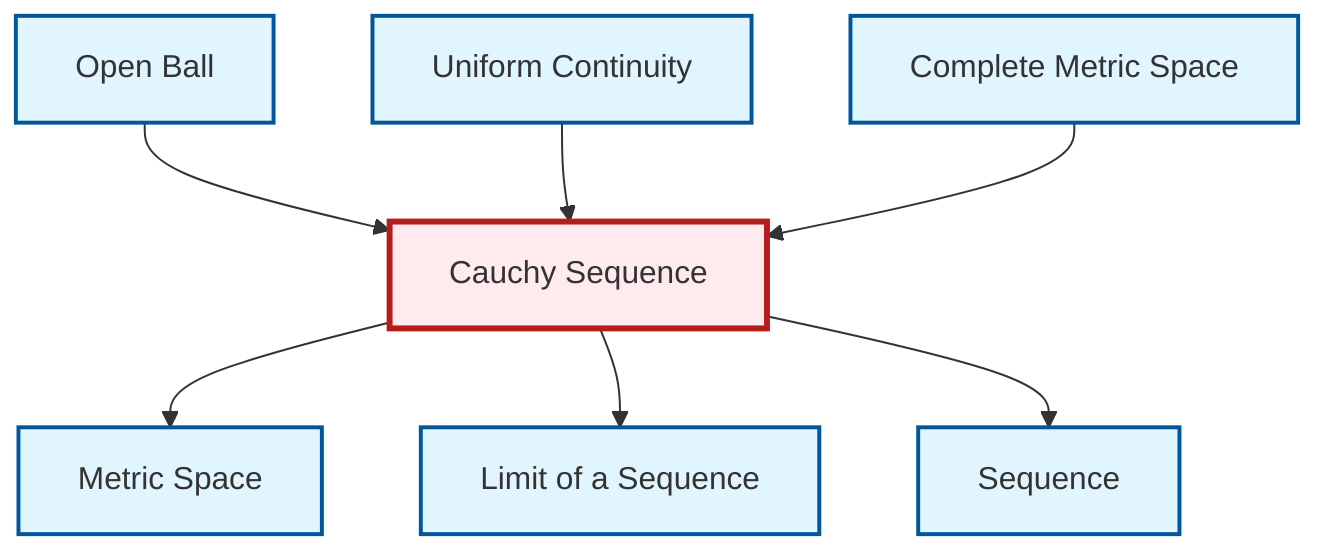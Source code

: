 graph TD
    classDef definition fill:#e1f5fe,stroke:#01579b,stroke-width:2px
    classDef theorem fill:#f3e5f5,stroke:#4a148c,stroke-width:2px
    classDef axiom fill:#fff3e0,stroke:#e65100,stroke-width:2px
    classDef example fill:#e8f5e9,stroke:#1b5e20,stroke-width:2px
    classDef current fill:#ffebee,stroke:#b71c1c,stroke-width:3px
    def-metric-space["Metric Space"]:::definition
    def-cauchy-sequence["Cauchy Sequence"]:::definition
    def-complete-metric-space["Complete Metric Space"]:::definition
    def-sequence["Sequence"]:::definition
    def-open-ball["Open Ball"]:::definition
    def-limit["Limit of a Sequence"]:::definition
    def-uniform-continuity["Uniform Continuity"]:::definition
    def-open-ball --> def-cauchy-sequence
    def-cauchy-sequence --> def-metric-space
    def-uniform-continuity --> def-cauchy-sequence
    def-complete-metric-space --> def-cauchy-sequence
    def-cauchy-sequence --> def-limit
    def-cauchy-sequence --> def-sequence
    class def-cauchy-sequence current